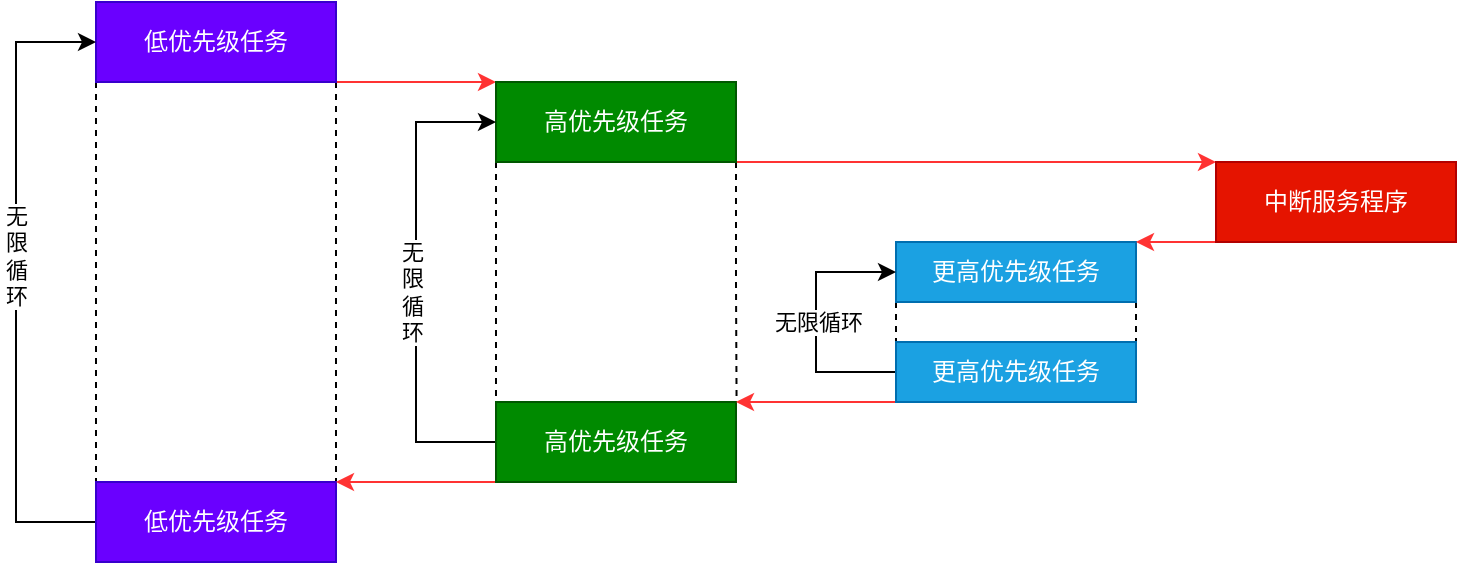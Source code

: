 <mxfile version="14.6.13" type="device"><diagram id="C5RBs43oDa-KdzZeNtuy" name="Page-1"><mxGraphModel dx="1056" dy="1214" grid="1" gridSize="10" guides="1" tooltips="1" connect="1" arrows="1" fold="1" page="1" pageScale="1" pageWidth="413" pageHeight="291" math="0" shadow="0"><root><mxCell id="WIyWlLk6GJQsqaUBKTNV-0"/><mxCell id="WIyWlLk6GJQsqaUBKTNV-1" parent="WIyWlLk6GJQsqaUBKTNV-0"/><mxCell id="AlR013M4TEZoFZv1eR5M-5" style="edgeStyle=orthogonalEdgeStyle;rounded=0;orthogonalLoop=1;jettySize=auto;html=1;exitX=0;exitY=1;exitDx=0;exitDy=0;entryX=0;entryY=0;entryDx=0;entryDy=0;endArrow=none;endFill=0;dashed=1;" edge="1" parent="WIyWlLk6GJQsqaUBKTNV-1" source="AlR013M4TEZoFZv1eR5M-1" target="AlR013M4TEZoFZv1eR5M-2"><mxGeometry relative="1" as="geometry"/></mxCell><mxCell id="AlR013M4TEZoFZv1eR5M-6" style="edgeStyle=orthogonalEdgeStyle;rounded=0;orthogonalLoop=1;jettySize=auto;html=1;exitX=1;exitY=1;exitDx=0;exitDy=0;entryX=1;entryY=0;entryDx=0;entryDy=0;endArrow=none;endFill=0;dashed=1;" edge="1" parent="WIyWlLk6GJQsqaUBKTNV-1" source="AlR013M4TEZoFZv1eR5M-1" target="AlR013M4TEZoFZv1eR5M-2"><mxGeometry relative="1" as="geometry"/></mxCell><mxCell id="AlR013M4TEZoFZv1eR5M-11" style="rounded=0;orthogonalLoop=1;jettySize=auto;html=1;exitX=1;exitY=1;exitDx=0;exitDy=0;endArrow=classic;endFill=1;strokeColor=#FF3333;entryX=0;entryY=0;entryDx=0;entryDy=0;" edge="1" parent="WIyWlLk6GJQsqaUBKTNV-1" source="AlR013M4TEZoFZv1eR5M-1" target="AlR013M4TEZoFZv1eR5M-7"><mxGeometry relative="1" as="geometry"><mxPoint x="240" y="80.238" as="targetPoint"/></mxGeometry></mxCell><mxCell id="AlR013M4TEZoFZv1eR5M-1" value="低优先级任务" style="rounded=0;whiteSpace=wrap;html=1;fillColor=#6a00ff;strokeColor=#3700CC;fontColor=#ffffff;" vertex="1" parent="WIyWlLk6GJQsqaUBKTNV-1"><mxGeometry x="80" y="40" width="120" height="40" as="geometry"/></mxCell><mxCell id="AlR013M4TEZoFZv1eR5M-3" style="edgeStyle=orthogonalEdgeStyle;rounded=0;orthogonalLoop=1;jettySize=auto;html=1;exitX=0;exitY=0.5;exitDx=0;exitDy=0;entryX=0;entryY=0.5;entryDx=0;entryDy=0;" edge="1" parent="WIyWlLk6GJQsqaUBKTNV-1" source="AlR013M4TEZoFZv1eR5M-2" target="AlR013M4TEZoFZv1eR5M-1"><mxGeometry relative="1" as="geometry"><Array as="points"><mxPoint x="40" y="300"/><mxPoint x="40" y="60"/></Array></mxGeometry></mxCell><mxCell id="AlR013M4TEZoFZv1eR5M-4" value="无&lt;br&gt;限&lt;br&gt;循&lt;br&gt;环" style="edgeLabel;html=1;align=center;verticalAlign=middle;resizable=0;points=[];" vertex="1" connectable="0" parent="AlR013M4TEZoFZv1eR5M-3"><mxGeometry x="0.227" relative="1" as="geometry"><mxPoint y="23" as="offset"/></mxGeometry></mxCell><mxCell id="AlR013M4TEZoFZv1eR5M-2" value="低优先级任务" style="rounded=0;whiteSpace=wrap;html=1;fillColor=#6a00ff;strokeColor=#3700CC;fontColor=#ffffff;" vertex="1" parent="WIyWlLk6GJQsqaUBKTNV-1"><mxGeometry x="80" y="280" width="120" height="40" as="geometry"/></mxCell><mxCell id="AlR013M4TEZoFZv1eR5M-15" style="edgeStyle=none;rounded=0;orthogonalLoop=1;jettySize=auto;html=1;exitX=1;exitY=1;exitDx=0;exitDy=0;entryX=0;entryY=0;entryDx=0;entryDy=0;endArrow=classic;endFill=1;strokeColor=#FF3333;" edge="1" parent="WIyWlLk6GJQsqaUBKTNV-1" source="AlR013M4TEZoFZv1eR5M-7" target="AlR013M4TEZoFZv1eR5M-14"><mxGeometry relative="1" as="geometry"/></mxCell><mxCell id="AlR013M4TEZoFZv1eR5M-21" style="edgeStyle=orthogonalEdgeStyle;rounded=0;orthogonalLoop=1;jettySize=auto;html=1;exitX=1;exitY=1;exitDx=0;exitDy=0;endArrow=none;endFill=0;strokeColor=#000000;dashed=1;" edge="1" parent="WIyWlLk6GJQsqaUBKTNV-1" source="AlR013M4TEZoFZv1eR5M-7"><mxGeometry relative="1" as="geometry"><mxPoint x="400.286" y="240" as="targetPoint"/></mxGeometry></mxCell><mxCell id="AlR013M4TEZoFZv1eR5M-22" style="edgeStyle=orthogonalEdgeStyle;rounded=0;orthogonalLoop=1;jettySize=auto;html=1;exitX=0;exitY=1;exitDx=0;exitDy=0;entryX=0;entryY=0;entryDx=0;entryDy=0;endArrow=none;endFill=0;strokeColor=#000000;dashed=1;" edge="1" parent="WIyWlLk6GJQsqaUBKTNV-1" source="AlR013M4TEZoFZv1eR5M-7" target="AlR013M4TEZoFZv1eR5M-8"><mxGeometry relative="1" as="geometry"/></mxCell><mxCell id="AlR013M4TEZoFZv1eR5M-7" value="高优先级任务" style="rounded=0;whiteSpace=wrap;html=1;fillColor=#008a00;strokeColor=#005700;fontColor=#ffffff;" vertex="1" parent="WIyWlLk6GJQsqaUBKTNV-1"><mxGeometry x="280" y="80" width="120" height="40" as="geometry"/></mxCell><mxCell id="AlR013M4TEZoFZv1eR5M-9" style="rounded=0;orthogonalLoop=1;jettySize=auto;html=1;exitX=0;exitY=0.5;exitDx=0;exitDy=0;endArrow=classic;endFill=1;entryX=0;entryY=0.5;entryDx=0;entryDy=0;edgeStyle=orthogonalEdgeStyle;" edge="1" parent="WIyWlLk6GJQsqaUBKTNV-1" source="AlR013M4TEZoFZv1eR5M-8" target="AlR013M4TEZoFZv1eR5M-7"><mxGeometry relative="1" as="geometry"><mxPoint x="276" y="77" as="targetPoint"/><Array as="points"><mxPoint x="240" y="260"/><mxPoint x="240" y="100"/></Array></mxGeometry></mxCell><mxCell id="AlR013M4TEZoFZv1eR5M-10" value="无&lt;br&gt;限&lt;br&gt;循&lt;br&gt;环" style="edgeLabel;html=1;align=center;verticalAlign=middle;resizable=0;points=[];" vertex="1" connectable="0" parent="AlR013M4TEZoFZv1eR5M-9"><mxGeometry x="0.196" y="2" relative="1" as="geometry"><mxPoint y="28" as="offset"/></mxGeometry></mxCell><mxCell id="AlR013M4TEZoFZv1eR5M-12" style="edgeStyle=none;rounded=0;orthogonalLoop=1;jettySize=auto;html=1;exitX=0;exitY=1;exitDx=0;exitDy=0;entryX=1;entryY=0;entryDx=0;entryDy=0;endArrow=classic;endFill=1;strokeColor=#FF3333;" edge="1" parent="WIyWlLk6GJQsqaUBKTNV-1" source="AlR013M4TEZoFZv1eR5M-8" target="AlR013M4TEZoFZv1eR5M-2"><mxGeometry relative="1" as="geometry"/></mxCell><mxCell id="AlR013M4TEZoFZv1eR5M-8" value="高优先级任务" style="rounded=0;whiteSpace=wrap;html=1;fillColor=#008a00;strokeColor=#005700;fontColor=#ffffff;" vertex="1" parent="WIyWlLk6GJQsqaUBKTNV-1"><mxGeometry x="280" y="240" width="120" height="40" as="geometry"/></mxCell><mxCell id="AlR013M4TEZoFZv1eR5M-17" style="edgeStyle=none;rounded=0;orthogonalLoop=1;jettySize=auto;html=1;exitX=0;exitY=1;exitDx=0;exitDy=0;entryX=1;entryY=0;entryDx=0;entryDy=0;endArrow=classic;endFill=1;strokeColor=#FF3333;" edge="1" parent="WIyWlLk6GJQsqaUBKTNV-1" source="AlR013M4TEZoFZv1eR5M-18" target="AlR013M4TEZoFZv1eR5M-8"><mxGeometry relative="1" as="geometry"/></mxCell><mxCell id="AlR013M4TEZoFZv1eR5M-23" style="edgeStyle=orthogonalEdgeStyle;rounded=0;orthogonalLoop=1;jettySize=auto;html=1;exitX=1;exitY=1;exitDx=0;exitDy=0;entryX=1;entryY=0;entryDx=0;entryDy=0;dashed=1;endArrow=none;endFill=0;strokeColor=#000000;" edge="1" parent="WIyWlLk6GJQsqaUBKTNV-1" source="AlR013M4TEZoFZv1eR5M-13" target="AlR013M4TEZoFZv1eR5M-18"><mxGeometry relative="1" as="geometry"/></mxCell><mxCell id="AlR013M4TEZoFZv1eR5M-24" style="edgeStyle=orthogonalEdgeStyle;rounded=0;orthogonalLoop=1;jettySize=auto;html=1;exitX=0;exitY=1;exitDx=0;exitDy=0;entryX=0;entryY=0;entryDx=0;entryDy=0;dashed=1;endArrow=none;endFill=0;strokeColor=#000000;" edge="1" parent="WIyWlLk6GJQsqaUBKTNV-1" source="AlR013M4TEZoFZv1eR5M-13" target="AlR013M4TEZoFZv1eR5M-18"><mxGeometry relative="1" as="geometry"/></mxCell><mxCell id="AlR013M4TEZoFZv1eR5M-13" value="更高优先级任务" style="rounded=0;whiteSpace=wrap;html=1;fillColor=#1ba1e2;strokeColor=#006EAF;fontColor=#ffffff;" vertex="1" parent="WIyWlLk6GJQsqaUBKTNV-1"><mxGeometry x="480" y="160" width="120" height="30" as="geometry"/></mxCell><mxCell id="AlR013M4TEZoFZv1eR5M-16" style="edgeStyle=none;rounded=0;orthogonalLoop=1;jettySize=auto;html=1;exitX=0;exitY=1;exitDx=0;exitDy=0;entryX=1;entryY=0;entryDx=0;entryDy=0;endArrow=classic;endFill=1;strokeColor=#FF3333;" edge="1" parent="WIyWlLk6GJQsqaUBKTNV-1" source="AlR013M4TEZoFZv1eR5M-14" target="AlR013M4TEZoFZv1eR5M-13"><mxGeometry relative="1" as="geometry"/></mxCell><mxCell id="AlR013M4TEZoFZv1eR5M-14" value="中断服务程序" style="rounded=0;whiteSpace=wrap;html=1;fillColor=#e51400;strokeColor=#B20000;fontColor=#ffffff;" vertex="1" parent="WIyWlLk6GJQsqaUBKTNV-1"><mxGeometry x="640" y="120" width="120" height="40" as="geometry"/></mxCell><mxCell id="AlR013M4TEZoFZv1eR5M-19" style="rounded=0;orthogonalLoop=1;jettySize=auto;html=1;exitX=0;exitY=0.5;exitDx=0;exitDy=0;entryX=0;entryY=0.5;entryDx=0;entryDy=0;endArrow=classic;endFill=1;edgeStyle=orthogonalEdgeStyle;" edge="1" parent="WIyWlLk6GJQsqaUBKTNV-1" source="AlR013M4TEZoFZv1eR5M-18" target="AlR013M4TEZoFZv1eR5M-13"><mxGeometry relative="1" as="geometry"><Array as="points"><mxPoint x="440" y="225"/><mxPoint x="440" y="175"/></Array></mxGeometry></mxCell><mxCell id="AlR013M4TEZoFZv1eR5M-25" value="无限循环" style="edgeLabel;html=1;align=center;verticalAlign=middle;resizable=0;points=[];" vertex="1" connectable="0" parent="AlR013M4TEZoFZv1eR5M-19"><mxGeometry x="0.077" y="-1" relative="1" as="geometry"><mxPoint y="5" as="offset"/></mxGeometry></mxCell><mxCell id="AlR013M4TEZoFZv1eR5M-18" value="更高优先级任务" style="rounded=0;whiteSpace=wrap;html=1;fillColor=#1ba1e2;strokeColor=#006EAF;fontColor=#ffffff;" vertex="1" parent="WIyWlLk6GJQsqaUBKTNV-1"><mxGeometry x="480" y="210" width="120" height="30" as="geometry"/></mxCell></root></mxGraphModel></diagram></mxfile>